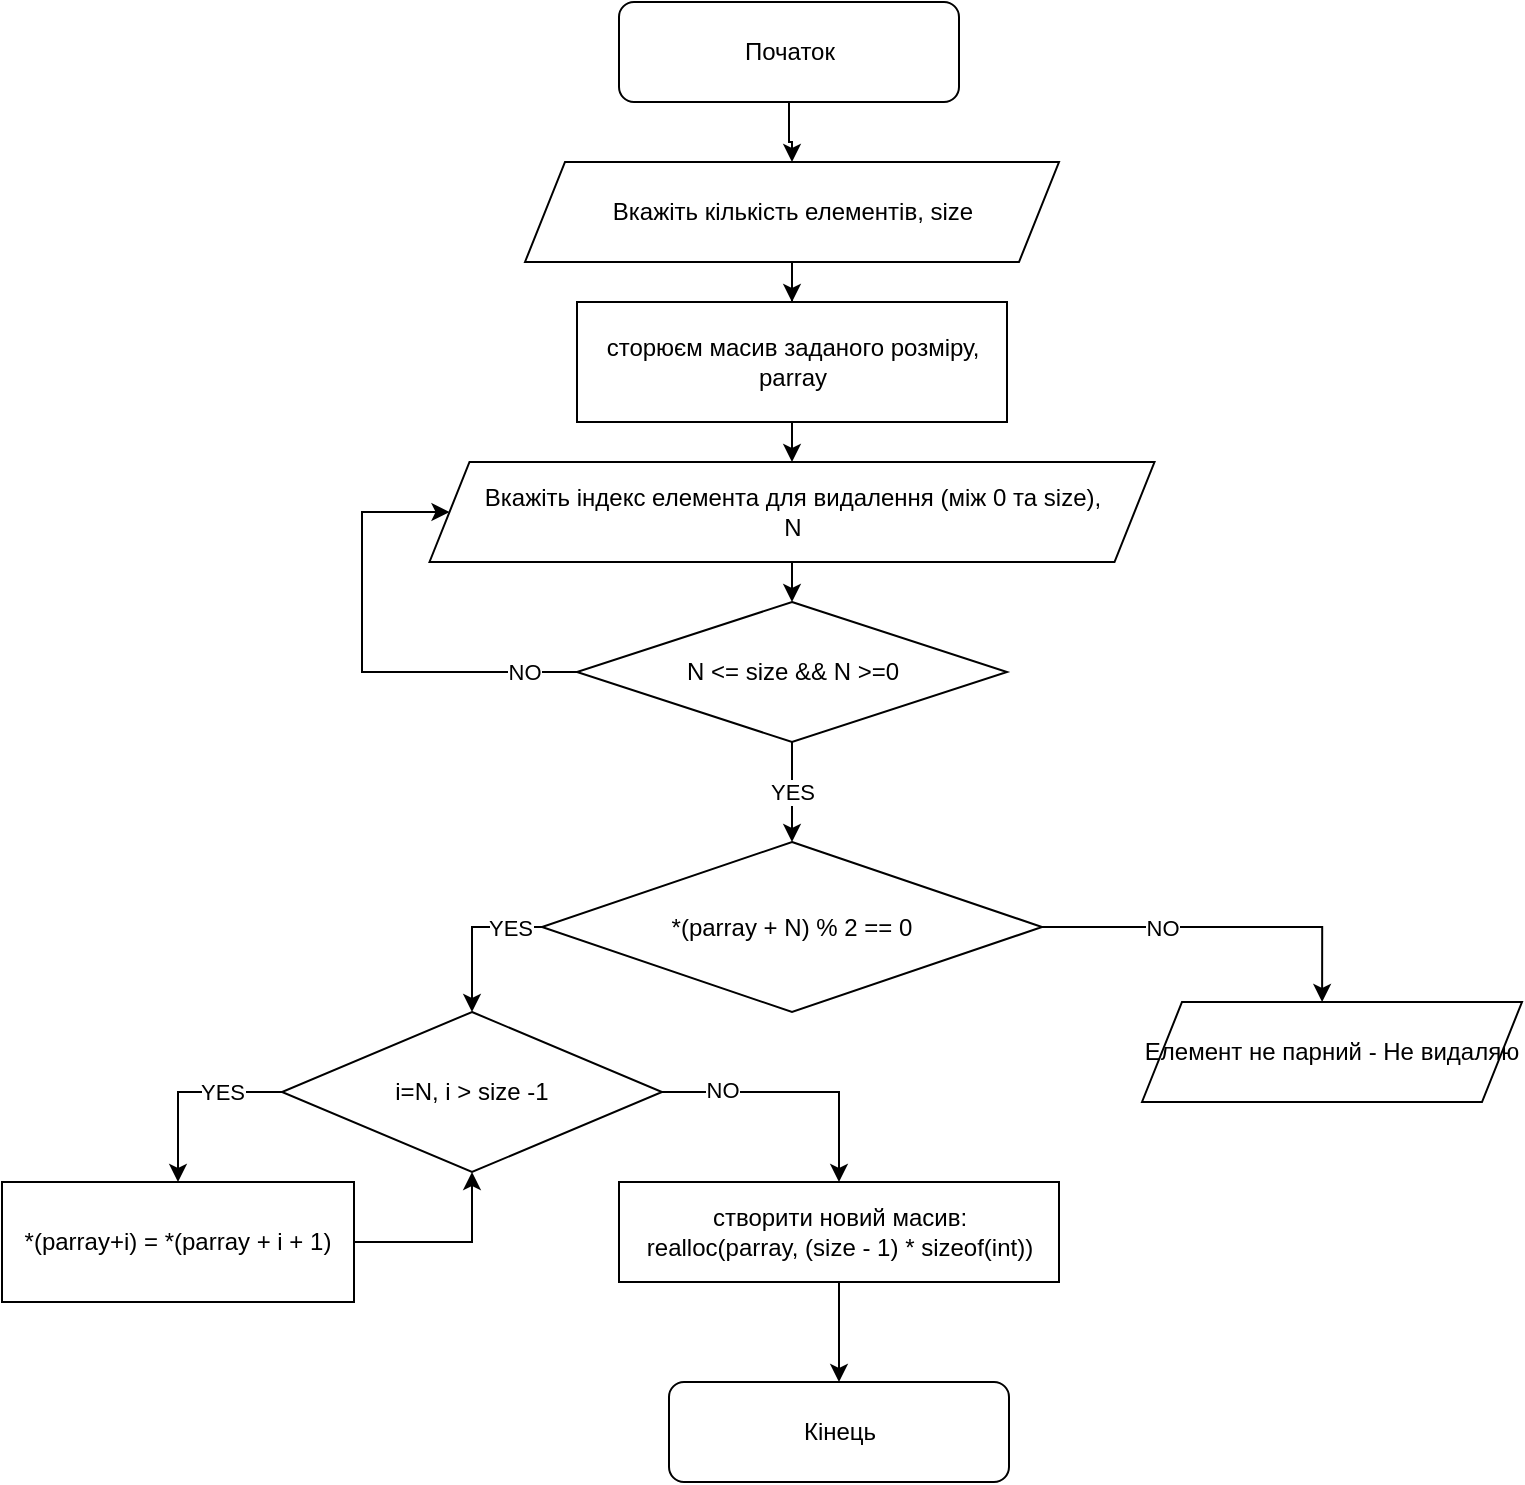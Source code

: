 <mxfile version="14.4.7" type="github" pages="4">
  <diagram id="CwMu4gMXXSNxuIS46OnJ" name="remove-item-from-array">
    <mxGraphModel dx="964" dy="773" grid="1" gridSize="10" guides="1" tooltips="1" connect="1" arrows="1" fold="1" page="1" pageScale="1" pageWidth="827" pageHeight="1169" math="0" shadow="0">
      <root>
        <mxCell id="0" />
        <mxCell id="1" parent="0" />
        <mxCell id="JDvC-G0Teqcu2IkBLSv8-5" style="edgeStyle=orthogonalEdgeStyle;rounded=0;orthogonalLoop=1;jettySize=auto;html=1;entryX=0.5;entryY=0;entryDx=0;entryDy=0;" parent="1" source="JDvC-G0Teqcu2IkBLSv8-1" target="JDvC-G0Teqcu2IkBLSv8-2" edge="1">
          <mxGeometry relative="1" as="geometry" />
        </mxCell>
        <mxCell id="JDvC-G0Teqcu2IkBLSv8-1" value="Початок" style="rounded=1;whiteSpace=wrap;html=1;" parent="1" vertex="1">
          <mxGeometry x="338.5" y="60" width="170" height="50" as="geometry" />
        </mxCell>
        <mxCell id="JDvC-G0Teqcu2IkBLSv8-4" style="edgeStyle=orthogonalEdgeStyle;rounded=0;orthogonalLoop=1;jettySize=auto;html=1;" parent="1" source="JDvC-G0Teqcu2IkBLSv8-2" target="JDvC-G0Teqcu2IkBLSv8-3" edge="1">
          <mxGeometry relative="1" as="geometry" />
        </mxCell>
        <mxCell id="JDvC-G0Teqcu2IkBLSv8-2" value="Вкажіть кількість елементів, size" style="shape=parallelogram;perimeter=parallelogramPerimeter;whiteSpace=wrap;html=1;fixedSize=1;" parent="1" vertex="1">
          <mxGeometry x="291.5" y="140" width="267" height="50" as="geometry" />
        </mxCell>
        <mxCell id="JDvC-G0Teqcu2IkBLSv8-8" style="edgeStyle=orthogonalEdgeStyle;rounded=0;orthogonalLoop=1;jettySize=auto;html=1;" parent="1" source="JDvC-G0Teqcu2IkBLSv8-3" target="JDvC-G0Teqcu2IkBLSv8-7" edge="1">
          <mxGeometry relative="1" as="geometry" />
        </mxCell>
        <mxCell id="JDvC-G0Teqcu2IkBLSv8-3" value="сторюєм масив заданого розміру, parray" style="rounded=0;whiteSpace=wrap;html=1;" parent="1" vertex="1">
          <mxGeometry x="317.5" y="210" width="215" height="60" as="geometry" />
        </mxCell>
        <mxCell id="JDvC-G0Teqcu2IkBLSv8-12" style="edgeStyle=orthogonalEdgeStyle;rounded=0;orthogonalLoop=1;jettySize=auto;html=1;exitX=0.5;exitY=1;exitDx=0;exitDy=0;entryX=0.5;entryY=0;entryDx=0;entryDy=0;" parent="1" source="JDvC-G0Teqcu2IkBLSv8-7" target="JDvC-G0Teqcu2IkBLSv8-10" edge="1">
          <mxGeometry relative="1" as="geometry" />
        </mxCell>
        <mxCell id="JDvC-G0Teqcu2IkBLSv8-7" value="Вкажіть індекс елемента для видалення (між 0 та size), &lt;br&gt;N" style="shape=parallelogram;perimeter=parallelogramPerimeter;whiteSpace=wrap;html=1;fixedSize=1;" parent="1" vertex="1">
          <mxGeometry x="243.75" y="290" width="362.5" height="50" as="geometry" />
        </mxCell>
        <mxCell id="JDvC-G0Teqcu2IkBLSv8-11" value="NO" style="edgeStyle=orthogonalEdgeStyle;rounded=0;orthogonalLoop=1;jettySize=auto;html=1;entryX=0;entryY=0.5;entryDx=0;entryDy=0;exitX=0;exitY=0.5;exitDx=0;exitDy=0;" parent="1" source="JDvC-G0Teqcu2IkBLSv8-10" target="JDvC-G0Teqcu2IkBLSv8-7" edge="1">
          <mxGeometry x="-0.766" relative="1" as="geometry">
            <mxPoint x="170" y="410" as="targetPoint" />
            <Array as="points">
              <mxPoint x="210" y="395" />
              <mxPoint x="210" y="315" />
            </Array>
            <mxPoint as="offset" />
          </mxGeometry>
        </mxCell>
        <mxCell id="JDvC-G0Teqcu2IkBLSv8-34" value="YES" style="edgeStyle=orthogonalEdgeStyle;rounded=0;orthogonalLoop=1;jettySize=auto;html=1;exitX=0.5;exitY=1;exitDx=0;exitDy=0;entryX=0.5;entryY=0;entryDx=0;entryDy=0;" parent="1" source="JDvC-G0Teqcu2IkBLSv8-10" target="JDvC-G0Teqcu2IkBLSv8-16" edge="1">
          <mxGeometry relative="1" as="geometry" />
        </mxCell>
        <mxCell id="JDvC-G0Teqcu2IkBLSv8-10" value="N &amp;lt;= size &amp;amp;&amp;amp; N &amp;gt;=0 " style="rhombus;whiteSpace=wrap;html=1;" parent="1" vertex="1">
          <mxGeometry x="317.5" y="360" width="215" height="70" as="geometry" />
        </mxCell>
        <mxCell id="JDvC-G0Teqcu2IkBLSv8-19" style="edgeStyle=orthogonalEdgeStyle;rounded=0;orthogonalLoop=1;jettySize=auto;html=1;exitX=1;exitY=0.5;exitDx=0;exitDy=0;entryX=0.474;entryY=0;entryDx=0;entryDy=0;entryPerimeter=0;" parent="1" source="JDvC-G0Teqcu2IkBLSv8-16" target="JDvC-G0Teqcu2IkBLSv8-21" edge="1">
          <mxGeometry relative="1" as="geometry">
            <mxPoint x="680" y="540" as="targetPoint" />
            <Array as="points">
              <mxPoint x="690" y="523" />
            </Array>
          </mxGeometry>
        </mxCell>
        <mxCell id="JDvC-G0Teqcu2IkBLSv8-20" value="&lt;div&gt;NO&lt;/div&gt;" style="edgeLabel;html=1;align=center;verticalAlign=middle;resizable=0;points=[];" parent="JDvC-G0Teqcu2IkBLSv8-19" vertex="1" connectable="0">
          <mxGeometry x="-0.323" y="-3" relative="1" as="geometry">
            <mxPoint x="-0.3" y="-3.01" as="offset" />
          </mxGeometry>
        </mxCell>
        <mxCell id="JDvC-G0Teqcu2IkBLSv8-22" style="edgeStyle=orthogonalEdgeStyle;rounded=0;orthogonalLoop=1;jettySize=auto;html=1;entryX=0.5;entryY=0;entryDx=0;entryDy=0;exitX=0;exitY=0.5;exitDx=0;exitDy=0;" parent="1" source="JDvC-G0Teqcu2IkBLSv8-16" target="JDvC-G0Teqcu2IkBLSv8-25" edge="1">
          <mxGeometry relative="1" as="geometry">
            <mxPoint x="160" y="550" as="targetPoint" />
          </mxGeometry>
        </mxCell>
        <mxCell id="JDvC-G0Teqcu2IkBLSv8-23" value="&lt;div&gt;YES&lt;/div&gt;" style="edgeLabel;html=1;align=center;verticalAlign=middle;resizable=0;points=[];" parent="JDvC-G0Teqcu2IkBLSv8-22" vertex="1" connectable="0">
          <mxGeometry x="-0.173" relative="1" as="geometry">
            <mxPoint x="15.86" y="-0.01" as="offset" />
          </mxGeometry>
        </mxCell>
        <mxCell id="JDvC-G0Teqcu2IkBLSv8-16" value="*(parray + N) % 2 == 0" style="rhombus;whiteSpace=wrap;html=1;" parent="1" vertex="1">
          <mxGeometry x="300" y="480" width="250" height="85" as="geometry" />
        </mxCell>
        <mxCell id="JDvC-G0Teqcu2IkBLSv8-21" value="Елемент не парний - Не видаляю" style="shape=parallelogram;perimeter=parallelogramPerimeter;whiteSpace=wrap;html=1;fixedSize=1;" parent="1" vertex="1">
          <mxGeometry x="600" y="560" width="190" height="50" as="geometry" />
        </mxCell>
        <mxCell id="JDvC-G0Teqcu2IkBLSv8-39" style="edgeStyle=orthogonalEdgeStyle;rounded=0;orthogonalLoop=1;jettySize=auto;html=1;exitX=1;exitY=0.5;exitDx=0;exitDy=0;entryX=0.5;entryY=0;entryDx=0;entryDy=0;" parent="1" source="JDvC-G0Teqcu2IkBLSv8-25" target="JDvC-G0Teqcu2IkBLSv8-30" edge="1">
          <mxGeometry relative="1" as="geometry">
            <mxPoint x="450" y="604.931" as="targetPoint" />
          </mxGeometry>
        </mxCell>
        <mxCell id="JDvC-G0Teqcu2IkBLSv8-40" value="NO" style="edgeLabel;html=1;align=center;verticalAlign=middle;resizable=0;points=[];" parent="JDvC-G0Teqcu2IkBLSv8-39" vertex="1" connectable="0">
          <mxGeometry x="-0.557" y="1" relative="1" as="geometry">
            <mxPoint as="offset" />
          </mxGeometry>
        </mxCell>
        <mxCell id="JDvC-G0Teqcu2IkBLSv8-25" value="i=N, i &amp;gt; size -1" style="rhombus;whiteSpace=wrap;html=1;" parent="1" vertex="1">
          <mxGeometry x="170" y="565" width="190" height="80" as="geometry" />
        </mxCell>
        <mxCell id="JDvC-G0Teqcu2IkBLSv8-42" style="edgeStyle=orthogonalEdgeStyle;rounded=0;orthogonalLoop=1;jettySize=auto;html=1;" parent="1" source="JDvC-G0Teqcu2IkBLSv8-30" target="JDvC-G0Teqcu2IkBLSv8-41" edge="1">
          <mxGeometry relative="1" as="geometry" />
        </mxCell>
        <mxCell id="JDvC-G0Teqcu2IkBLSv8-30" value="створити новий масив:&lt;br&gt;realloc(parray, (size - 1) * sizeof(int))&lt;br&gt;" style="rounded=0;whiteSpace=wrap;html=1;" parent="1" vertex="1">
          <mxGeometry x="338.5" y="650" width="220" height="50" as="geometry" />
        </mxCell>
        <mxCell id="JDvC-G0Teqcu2IkBLSv8-38" style="edgeStyle=orthogonalEdgeStyle;rounded=0;orthogonalLoop=1;jettySize=auto;html=1;entryX=0.5;entryY=1;entryDx=0;entryDy=0;" parent="1" source="JDvC-G0Teqcu2IkBLSv8-26" target="JDvC-G0Teqcu2IkBLSv8-25" edge="1">
          <mxGeometry relative="1" as="geometry">
            <mxPoint x="300" y="680" as="targetPoint" />
            <Array as="points">
              <mxPoint x="265" y="680" />
            </Array>
          </mxGeometry>
        </mxCell>
        <mxCell id="JDvC-G0Teqcu2IkBLSv8-26" value="*(parray+i) = *(parray + i + 1)" style="rounded=0;whiteSpace=wrap;html=1;" parent="1" vertex="1">
          <mxGeometry x="30" y="650" width="176" height="60" as="geometry" />
        </mxCell>
        <mxCell id="JDvC-G0Teqcu2IkBLSv8-36" style="edgeStyle=orthogonalEdgeStyle;rounded=0;orthogonalLoop=1;jettySize=auto;html=1;exitX=0;exitY=0.5;exitDx=0;exitDy=0;entryX=0.5;entryY=0;entryDx=0;entryDy=0;" parent="1" source="JDvC-G0Teqcu2IkBLSv8-25" target="JDvC-G0Teqcu2IkBLSv8-26" edge="1">
          <mxGeometry relative="1" as="geometry">
            <mxPoint x="160" y="605" as="sourcePoint" />
            <mxPoint x="413" y="720" as="targetPoint" />
            <Array as="points" />
          </mxGeometry>
        </mxCell>
        <mxCell id="JDvC-G0Teqcu2IkBLSv8-37" value="YES" style="edgeLabel;html=1;align=center;verticalAlign=middle;resizable=0;points=[];" parent="JDvC-G0Teqcu2IkBLSv8-36" vertex="1" connectable="0">
          <mxGeometry x="0.104" y="2" relative="1" as="geometry">
            <mxPoint x="20" y="-2.12" as="offset" />
          </mxGeometry>
        </mxCell>
        <mxCell id="JDvC-G0Teqcu2IkBLSv8-41" value="Кінець" style="rounded=1;whiteSpace=wrap;html=1;" parent="1" vertex="1">
          <mxGeometry x="363.5" y="750" width="170" height="50" as="geometry" />
        </mxCell>
      </root>
    </mxGraphModel>
  </diagram>
  <diagram id="qjLPkaCp88UolJsLhVW7" name="insert-row-with-random-index">
    <mxGraphModel dx="964" dy="773" grid="1" gridSize="10" guides="1" tooltips="1" connect="1" arrows="1" fold="1" page="1" pageScale="1" pageWidth="827" pageHeight="1169" math="0" shadow="0">
      <root>
        <mxCell id="ExyaXrcnVxCl1iXp7SVX-0" />
        <mxCell id="ExyaXrcnVxCl1iXp7SVX-1" parent="ExyaXrcnVxCl1iXp7SVX-0" />
        <mxCell id="omn0lCCTDXnrKaU_kSrw-59" style="edgeStyle=orthogonalEdgeStyle;rounded=0;orthogonalLoop=1;jettySize=auto;html=1;exitX=0.001;exitY=0.165;exitDx=0;exitDy=0;exitPerimeter=0;" parent="ExyaXrcnVxCl1iXp7SVX-1" source="omn0lCCTDXnrKaU_kSrw-55" edge="1">
          <mxGeometry relative="1" as="geometry">
            <mxPoint x="231" y="570" as="targetPoint" />
            <Array as="points">
              <mxPoint x="376" y="636" />
              <mxPoint x="376" y="570" />
              <mxPoint x="231" y="570" />
            </Array>
          </mxGeometry>
        </mxCell>
        <mxCell id="omn0lCCTDXnrKaU_kSrw-55" value="" style="rounded=0;whiteSpace=wrap;html=1;" parent="ExyaXrcnVxCl1iXp7SVX-1" vertex="1">
          <mxGeometry x="441" y="577.5" width="330" height="355" as="geometry" />
        </mxCell>
        <mxCell id="omn0lCCTDXnrKaU_kSrw-0" style="edgeStyle=orthogonalEdgeStyle;rounded=0;orthogonalLoop=1;jettySize=auto;html=1;entryX=0.5;entryY=0;entryDx=0;entryDy=0;" parent="ExyaXrcnVxCl1iXp7SVX-1" source="omn0lCCTDXnrKaU_kSrw-1" target="omn0lCCTDXnrKaU_kSrw-3" edge="1">
          <mxGeometry relative="1" as="geometry" />
        </mxCell>
        <mxCell id="omn0lCCTDXnrKaU_kSrw-1" value="Початок" style="rounded=1;whiteSpace=wrap;html=1;" parent="ExyaXrcnVxCl1iXp7SVX-1" vertex="1">
          <mxGeometry x="331" y="60" width="170" height="50" as="geometry" />
        </mxCell>
        <mxCell id="omn0lCCTDXnrKaU_kSrw-2" style="edgeStyle=orthogonalEdgeStyle;rounded=0;orthogonalLoop=1;jettySize=auto;html=1;" parent="ExyaXrcnVxCl1iXp7SVX-1" source="omn0lCCTDXnrKaU_kSrw-3" target="omn0lCCTDXnrKaU_kSrw-5" edge="1">
          <mxGeometry relative="1" as="geometry" />
        </mxCell>
        <mxCell id="omn0lCCTDXnrKaU_kSrw-3" value="Вкажіть рядки, стовбці&lt;br&gt; rows, cols" style="shape=parallelogram;perimeter=parallelogramPerimeter;whiteSpace=wrap;html=1;fixedSize=1;" parent="ExyaXrcnVxCl1iXp7SVX-1" vertex="1">
          <mxGeometry x="282.5" y="130" width="267" height="50" as="geometry" />
        </mxCell>
        <mxCell id="omn0lCCTDXnrKaU_kSrw-4" style="edgeStyle=orthogonalEdgeStyle;rounded=0;orthogonalLoop=1;jettySize=auto;html=1;" parent="ExyaXrcnVxCl1iXp7SVX-1" source="omn0lCCTDXnrKaU_kSrw-5" target="omn0lCCTDXnrKaU_kSrw-7" edge="1">
          <mxGeometry relative="1" as="geometry" />
        </mxCell>
        <mxCell id="omn0lCCTDXnrKaU_kSrw-5" value="сторюєм масив заданого розміру, parray" style="rounded=0;whiteSpace=wrap;html=1;" parent="ExyaXrcnVxCl1iXp7SVX-1" vertex="1">
          <mxGeometry x="308.5" y="200" width="215" height="60" as="geometry" />
        </mxCell>
        <mxCell id="omn0lCCTDXnrKaU_kSrw-6" style="edgeStyle=orthogonalEdgeStyle;rounded=0;orthogonalLoop=1;jettySize=auto;html=1;exitX=0.5;exitY=1;exitDx=0;exitDy=0;entryX=0.5;entryY=0;entryDx=0;entryDy=0;" parent="ExyaXrcnVxCl1iXp7SVX-1" source="omn0lCCTDXnrKaU_kSrw-7" edge="1">
          <mxGeometry relative="1" as="geometry">
            <mxPoint x="416" y="350" as="targetPoint" />
          </mxGeometry>
        </mxCell>
        <mxCell id="omn0lCCTDXnrKaU_kSrw-7" value="Вкажіть індекс нового рядка &lt;br&gt;new_rows_position" style="shape=parallelogram;perimeter=parallelogramPerimeter;whiteSpace=wrap;html=1;fixedSize=1;" parent="ExyaXrcnVxCl1iXp7SVX-1" vertex="1">
          <mxGeometry x="234.75" y="280" width="362.5" height="50" as="geometry" />
        </mxCell>
        <mxCell id="omn0lCCTDXnrKaU_kSrw-26" value="Кінець" style="rounded=1;whiteSpace=wrap;html=1;" parent="ExyaXrcnVxCl1iXp7SVX-1" vertex="1">
          <mxGeometry x="325" y="990" width="170" height="50" as="geometry" />
        </mxCell>
        <mxCell id="omn0lCCTDXnrKaU_kSrw-31" style="edgeStyle=orthogonalEdgeStyle;rounded=0;orthogonalLoop=1;jettySize=auto;html=1;exitX=1;exitY=0.5;exitDx=0;exitDy=0;entryX=0.5;entryY=0;entryDx=0;entryDy=0;" parent="ExyaXrcnVxCl1iXp7SVX-1" source="omn0lCCTDXnrKaU_kSrw-28" edge="1">
          <mxGeometry relative="1" as="geometry">
            <mxPoint x="643.5" y="430" as="targetPoint" />
            <Array as="points">
              <mxPoint x="644" y="393" />
            </Array>
          </mxGeometry>
        </mxCell>
        <mxCell id="omn0lCCTDXnrKaU_kSrw-33" value="&lt;div&gt;YES&lt;/div&gt;" style="edgeLabel;html=1;align=center;verticalAlign=middle;resizable=0;points=[];" parent="omn0lCCTDXnrKaU_kSrw-31" vertex="1" connectable="0">
          <mxGeometry x="-0.449" y="-1" relative="1" as="geometry">
            <mxPoint x="-12.33" y="-1" as="offset" />
          </mxGeometry>
        </mxCell>
        <mxCell id="omn0lCCTDXnrKaU_kSrw-32" style="edgeStyle=orthogonalEdgeStyle;rounded=0;orthogonalLoop=1;jettySize=auto;html=1;exitX=0;exitY=0.5;exitDx=0;exitDy=0;entryX=0.5;entryY=0;entryDx=0;entryDy=0;" parent="ExyaXrcnVxCl1iXp7SVX-1" source="omn0lCCTDXnrKaU_kSrw-28" target="omn0lCCTDXnrKaU_kSrw-29" edge="1">
          <mxGeometry relative="1" as="geometry">
            <mxPoint x="241" y="402.667" as="targetPoint" />
          </mxGeometry>
        </mxCell>
        <mxCell id="omn0lCCTDXnrKaU_kSrw-34" value="NO" style="edgeLabel;html=1;align=center;verticalAlign=middle;resizable=0;points=[];" parent="omn0lCCTDXnrKaU_kSrw-32" vertex="1" connectable="0">
          <mxGeometry x="-0.64" y="-1" relative="1" as="geometry">
            <mxPoint as="offset" />
          </mxGeometry>
        </mxCell>
        <mxCell id="omn0lCCTDXnrKaU_kSrw-28" value="new_rows_position &amp;gt; rows" style="rhombus;whiteSpace=wrap;html=1;" parent="ExyaXrcnVxCl1iXp7SVX-1" vertex="1">
          <mxGeometry x="316" y="352.5" width="200" height="80" as="geometry" />
        </mxCell>
        <mxCell id="omn0lCCTDXnrKaU_kSrw-47" style="edgeStyle=orthogonalEdgeStyle;rounded=0;orthogonalLoop=1;jettySize=auto;html=1;exitX=1;exitY=0.5;exitDx=0;exitDy=0;entryX=0.5;entryY=0;entryDx=0;entryDy=0;" parent="ExyaXrcnVxCl1iXp7SVX-1" source="omn0lCCTDXnrKaU_kSrw-29" target="omn0lCCTDXnrKaU_kSrw-38" edge="1">
          <mxGeometry relative="1" as="geometry">
            <mxPoint x="421" y="455.167" as="targetPoint" />
          </mxGeometry>
        </mxCell>
        <mxCell id="omn0lCCTDXnrKaU_kSrw-29" value="new_rows_count = rows + 1&lt;br&gt;realloc(parray, nrc * cols * sizeof(int))" style="rounded=0;whiteSpace=wrap;html=1;" parent="ExyaXrcnVxCl1iXp7SVX-1" vertex="1">
          <mxGeometry x="131" y="430" width="200" height="50" as="geometry" />
        </mxCell>
        <mxCell id="omn0lCCTDXnrKaU_kSrw-40" style="edgeStyle=orthogonalEdgeStyle;rounded=0;orthogonalLoop=1;jettySize=auto;html=1;exitX=1;exitY=0.5;exitDx=0;exitDy=0;entryX=0;entryY=0.5;entryDx=0;entryDy=0;" parent="ExyaXrcnVxCl1iXp7SVX-1" source="omn0lCCTDXnrKaU_kSrw-38" target="omn0lCCTDXnrKaU_kSrw-39" edge="1">
          <mxGeometry relative="1" as="geometry" />
        </mxCell>
        <mxCell id="omn0lCCTDXnrKaU_kSrw-41" value="YES" style="edgeLabel;html=1;align=center;verticalAlign=middle;resizable=0;points=[];" parent="omn0lCCTDXnrKaU_kSrw-40" vertex="1" connectable="0">
          <mxGeometry x="-0.327" y="-1" relative="1" as="geometry">
            <mxPoint as="offset" />
          </mxGeometry>
        </mxCell>
        <mxCell id="omn0lCCTDXnrKaU_kSrw-48" style="edgeStyle=orthogonalEdgeStyle;rounded=0;orthogonalLoop=1;jettySize=auto;html=1;entryX=0.5;entryY=0;entryDx=0;entryDy=0;" parent="ExyaXrcnVxCl1iXp7SVX-1" source="omn0lCCTDXnrKaU_kSrw-38" target="omn0lCCTDXnrKaU_kSrw-49" edge="1">
          <mxGeometry relative="1" as="geometry">
            <mxPoint x="186" y="535" as="targetPoint" />
            <Array as="points">
              <mxPoint x="231" y="535" />
            </Array>
          </mxGeometry>
        </mxCell>
        <mxCell id="omn0lCCTDXnrKaU_kSrw-38" value="new_rows_count &amp;gt; rows" style="rhombus;whiteSpace=wrap;html=1;" parent="ExyaXrcnVxCl1iXp7SVX-1" vertex="1">
          <mxGeometry x="324.75" y="495" width="182.5" height="80" as="geometry" />
        </mxCell>
        <mxCell id="omn0lCCTDXnrKaU_kSrw-39" value="нічого не робим" style="rounded=0;whiteSpace=wrap;html=1;" parent="ExyaXrcnVxCl1iXp7SVX-1" vertex="1">
          <mxGeometry x="611" y="505" width="120" height="60" as="geometry" />
        </mxCell>
        <mxCell id="omn0lCCTDXnrKaU_kSrw-46" style="edgeStyle=orthogonalEdgeStyle;rounded=0;orthogonalLoop=1;jettySize=auto;html=1;entryX=0.5;entryY=0;entryDx=0;entryDy=0;" parent="ExyaXrcnVxCl1iXp7SVX-1" source="omn0lCCTDXnrKaU_kSrw-45" target="omn0lCCTDXnrKaU_kSrw-38" edge="1">
          <mxGeometry relative="1" as="geometry">
            <mxPoint x="421" y="455" as="targetPoint" />
            <Array as="points">
              <mxPoint x="416" y="455" />
            </Array>
          </mxGeometry>
        </mxCell>
        <mxCell id="omn0lCCTDXnrKaU_kSrw-45" value="new_rows_count = new_rows_position" style="rounded=0;whiteSpace=wrap;html=1;" parent="ExyaXrcnVxCl1iXp7SVX-1" vertex="1">
          <mxGeometry x="491" y="430" width="230" height="50" as="geometry" />
        </mxCell>
        <mxCell id="omn0lCCTDXnrKaU_kSrw-50" value="YES" style="edgeStyle=orthogonalEdgeStyle;rounded=0;orthogonalLoop=1;jettySize=auto;html=1;entryX=0;entryY=0.5;entryDx=0;entryDy=0;" parent="ExyaXrcnVxCl1iXp7SVX-1" target="omn0lCCTDXnrKaU_kSrw-55" edge="1">
          <mxGeometry relative="1" as="geometry">
            <mxPoint x="441" y="622.5" as="targetPoint" />
            <mxPoint x="231" y="680" as="sourcePoint" />
            <Array as="points">
              <mxPoint x="231" y="688" />
              <mxPoint x="231" y="753" />
            </Array>
          </mxGeometry>
        </mxCell>
        <mxCell id="g2jxsYWN7nl2hJwSQd4j-1" style="edgeStyle=orthogonalEdgeStyle;rounded=0;orthogonalLoop=1;jettySize=auto;html=1;entryX=0.5;entryY=0;entryDx=0;entryDy=0;" parent="ExyaXrcnVxCl1iXp7SVX-1" source="omn0lCCTDXnrKaU_kSrw-49" target="g2jxsYWN7nl2hJwSQd4j-0" edge="1">
          <mxGeometry relative="1" as="geometry">
            <Array as="points">
              <mxPoint x="50" y="663" />
              <mxPoint x="50" y="777" />
              <mxPoint x="90" y="777" />
            </Array>
          </mxGeometry>
        </mxCell>
        <mxCell id="g2jxsYWN7nl2hJwSQd4j-2" value="NO" style="edgeLabel;html=1;align=center;verticalAlign=middle;resizable=0;points=[];" parent="g2jxsYWN7nl2hJwSQd4j-1" vertex="1" connectable="0">
          <mxGeometry x="-0.237" y="4" relative="1" as="geometry">
            <mxPoint as="offset" />
          </mxGeometry>
        </mxCell>
        <mxCell id="omn0lCCTDXnrKaU_kSrw-49" value="old_last_index=rows*cols&lt;br&gt;si = new_row_position * cols&lt;br&gt;new_last_index = new_rows_count * cols &lt;br&gt;old_last_index &amp;gt; new_rows_count" style="rhombus;whiteSpace=wrap;html=1;" parent="ExyaXrcnVxCl1iXp7SVX-1" vertex="1">
          <mxGeometry x="76" y="600" width="310" height="125" as="geometry" />
        </mxCell>
        <mxCell id="omn0lCCTDXnrKaU_kSrw-53" style="edgeStyle=orthogonalEdgeStyle;rounded=0;orthogonalLoop=1;jettySize=auto;html=1;" parent="ExyaXrcnVxCl1iXp7SVX-1" source="omn0lCCTDXnrKaU_kSrw-51" target="omn0lCCTDXnrKaU_kSrw-52" edge="1">
          <mxGeometry relative="1" as="geometry" />
        </mxCell>
        <mxCell id="omn0lCCTDXnrKaU_kSrw-51" value="змістити елементи до правого краю&lt;br&gt;*(new_parray + nli) = *(new_parray + oli);" style="rounded=0;whiteSpace=wrap;html=1;" parent="ExyaXrcnVxCl1iXp7SVX-1" vertex="1">
          <mxGeometry x="486" y="592.5" width="240" height="60" as="geometry" />
        </mxCell>
        <mxCell id="omn0lCCTDXnrKaU_kSrw-57" style="edgeStyle=orthogonalEdgeStyle;rounded=0;orthogonalLoop=1;jettySize=auto;html=1;" parent="ExyaXrcnVxCl1iXp7SVX-1" source="omn0lCCTDXnrKaU_kSrw-52" target="omn0lCCTDXnrKaU_kSrw-56" edge="1">
          <mxGeometry relative="1" as="geometry" />
        </mxCell>
        <mxCell id="omn0lCCTDXnrKaU_kSrw-58" value="YES" style="edgeLabel;html=1;align=center;verticalAlign=middle;resizable=0;points=[];" parent="omn0lCCTDXnrKaU_kSrw-57" vertex="1" connectable="0">
          <mxGeometry x="-0.251" y="2" relative="1" as="geometry">
            <mxPoint as="offset" />
          </mxGeometry>
        </mxCell>
        <mxCell id="omn0lCCTDXnrKaU_kSrw-52" value="&lt;div&gt;si &amp;lt;= *(new_parray + old_last_index) &lt;br&gt;&amp;amp;&amp;amp;&lt;br&gt;&lt;/div&gt;&lt;div&gt;si + cols &amp;gt; *(new_parray + old_last_index&lt;/div&gt;" style="rhombus;whiteSpace=wrap;html=1;" parent="ExyaXrcnVxCl1iXp7SVX-1" vertex="1">
          <mxGeometry x="444.75" y="690" width="322.5" height="130" as="geometry" />
        </mxCell>
        <mxCell id="omn0lCCTDXnrKaU_kSrw-56" value="заповнити нулями&lt;br&gt;*(new_parray + oli) = 0" style="rounded=0;whiteSpace=wrap;html=1;" parent="ExyaXrcnVxCl1iXp7SVX-1" vertex="1">
          <mxGeometry x="536" y="860" width="140" height="60" as="geometry" />
        </mxCell>
        <mxCell id="g2jxsYWN7nl2hJwSQd4j-3" style="edgeStyle=orthogonalEdgeStyle;rounded=0;orthogonalLoop=1;jettySize=auto;html=1;entryX=0.5;entryY=0;entryDx=0;entryDy=0;" parent="ExyaXrcnVxCl1iXp7SVX-1" source="g2jxsYWN7nl2hJwSQd4j-0" target="omn0lCCTDXnrKaU_kSrw-26" edge="1">
          <mxGeometry relative="1" as="geometry">
            <mxPoint x="400" y="860" as="targetPoint" />
          </mxGeometry>
        </mxCell>
        <mxCell id="g2jxsYWN7nl2hJwSQd4j-0" value="Вивести новий масив" style="shape=parallelogram;perimeter=parallelogramPerimeter;whiteSpace=wrap;html=1;fixedSize=1;" parent="ExyaXrcnVxCl1iXp7SVX-1" vertex="1">
          <mxGeometry x="30" y="830" width="120" height="60" as="geometry" />
        </mxCell>
      </root>
    </mxGraphModel>
  </diagram>
  <diagram id="gNpwghlxpAmQX121dTjR" name="add_column">
    <mxGraphModel dx="2037" dy="1147" grid="1" gridSize="10" guides="1" tooltips="1" connect="1" arrows="1" fold="1" page="1" pageScale="1" pageWidth="827" pageHeight="1169" math="0" shadow="0">
      <root>
        <mxCell id="z3KA319LQn1jaVcElDIb-0" />
        <mxCell id="z3KA319LQn1jaVcElDIb-1" parent="z3KA319LQn1jaVcElDIb-0" />
        <mxCell id="DTVbCTSlUzaHCl_NlLSh-71" style="edgeStyle=orthogonalEdgeStyle;rounded=0;orthogonalLoop=1;jettySize=auto;html=1;entryX=0.5;entryY=1;entryDx=0;entryDy=0;" edge="1" parent="z3KA319LQn1jaVcElDIb-1" source="DTVbCTSlUzaHCl_NlLSh-69" target="DTVbCTSlUzaHCl_NlLSh-28">
          <mxGeometry relative="1" as="geometry">
            <mxPoint x="350" y="810" as="targetPoint" />
            <Array as="points">
              <mxPoint x="403" y="880" />
            </Array>
          </mxGeometry>
        </mxCell>
        <mxCell id="DTVbCTSlUzaHCl_NlLSh-69" value="" style="rounded=0;whiteSpace=wrap;html=1;" vertex="1" parent="z3KA319LQn1jaVcElDIb-1">
          <mxGeometry x="465" y="620" width="350" height="380" as="geometry" />
        </mxCell>
        <mxCell id="DTVbCTSlUzaHCl_NlLSh-2" style="edgeStyle=orthogonalEdgeStyle;rounded=0;orthogonalLoop=1;jettySize=auto;html=1;entryX=0.5;entryY=0;entryDx=0;entryDy=0;" edge="1" parent="z3KA319LQn1jaVcElDIb-1" source="DTVbCTSlUzaHCl_NlLSh-3" target="DTVbCTSlUzaHCl_NlLSh-5">
          <mxGeometry relative="1" as="geometry" />
        </mxCell>
        <mxCell id="DTVbCTSlUzaHCl_NlLSh-3" value="Початок" style="rounded=1;whiteSpace=wrap;html=1;" vertex="1" parent="z3KA319LQn1jaVcElDIb-1">
          <mxGeometry x="331" y="60" width="170" height="50" as="geometry" />
        </mxCell>
        <mxCell id="DTVbCTSlUzaHCl_NlLSh-4" style="edgeStyle=orthogonalEdgeStyle;rounded=0;orthogonalLoop=1;jettySize=auto;html=1;" edge="1" parent="z3KA319LQn1jaVcElDIb-1" source="DTVbCTSlUzaHCl_NlLSh-5" target="DTVbCTSlUzaHCl_NlLSh-7">
          <mxGeometry relative="1" as="geometry" />
        </mxCell>
        <mxCell id="DTVbCTSlUzaHCl_NlLSh-5" value="Введіть кількість рядків і колонок n, m" style="shape=parallelogram;perimeter=parallelogramPerimeter;whiteSpace=wrap;html=1;fixedSize=1;" vertex="1" parent="z3KA319LQn1jaVcElDIb-1">
          <mxGeometry x="282.5" y="130" width="267" height="50" as="geometry" />
        </mxCell>
        <mxCell id="DTVbCTSlUzaHCl_NlLSh-7" value="сторюєм матрицю заданого розміру, matrix" style="rounded=0;whiteSpace=wrap;html=1;" vertex="1" parent="z3KA319LQn1jaVcElDIb-1">
          <mxGeometry x="308.5" y="200" width="215" height="60" as="geometry" />
        </mxCell>
        <mxCell id="DTVbCTSlUzaHCl_NlLSh-40" style="edgeStyle=orthogonalEdgeStyle;rounded=0;orthogonalLoop=1;jettySize=auto;html=1;exitX=0;exitY=0.5;exitDx=0;exitDy=0;entryX=0.5;entryY=1;entryDx=0;entryDy=0;" edge="1" parent="z3KA319LQn1jaVcElDIb-1" source="DTVbCTSlUzaHCl_NlLSh-9" target="DTVbCTSlUzaHCl_NlLSh-15">
          <mxGeometry relative="1" as="geometry">
            <mxPoint x="410" y="410" as="targetPoint" />
            <Array as="points">
              <mxPoint x="416" y="410" />
            </Array>
          </mxGeometry>
        </mxCell>
        <mxCell id="DTVbCTSlUzaHCl_NlLSh-9" value="Введіть значення для matrix" style="shape=parallelogram;perimeter=parallelogramPerimeter;whiteSpace=wrap;html=1;fixedSize=1;" vertex="1" parent="z3KA319LQn1jaVcElDIb-1">
          <mxGeometry x="502.38" y="390" width="207.25" height="40" as="geometry" />
        </mxCell>
        <mxCell id="DTVbCTSlUzaHCl_NlLSh-10" value="Кінець" style="rounded=1;whiteSpace=wrap;html=1;" vertex="1" parent="z3KA319LQn1jaVcElDIb-1">
          <mxGeometry x="310" y="1030" width="170" height="50" as="geometry" />
        </mxCell>
        <mxCell id="DTVbCTSlUzaHCl_NlLSh-47" style="edgeStyle=orthogonalEdgeStyle;rounded=0;orthogonalLoop=1;jettySize=auto;html=1;entryX=0.5;entryY=0;entryDx=0;entryDy=0;exitX=1;exitY=0.5;exitDx=0;exitDy=0;" edge="1" parent="z3KA319LQn1jaVcElDIb-1" source="DTVbCTSlUzaHCl_NlLSh-28">
          <mxGeometry relative="1" as="geometry">
            <mxPoint x="635" y="620" as="targetPoint" />
            <Array as="points">
              <mxPoint x="635" y="595" />
            </Array>
          </mxGeometry>
        </mxCell>
        <mxCell id="DTVbCTSlUzaHCl_NlLSh-49" value="YES" style="edgeLabel;html=1;align=center;verticalAlign=middle;resizable=0;points=[];" vertex="1" connectable="0" parent="DTVbCTSlUzaHCl_NlLSh-47">
          <mxGeometry x="-0.17" y="2" relative="1" as="geometry">
            <mxPoint y="-8" as="offset" />
          </mxGeometry>
        </mxCell>
        <mxCell id="DTVbCTSlUzaHCl_NlLSh-67" style="edgeStyle=orthogonalEdgeStyle;rounded=0;orthogonalLoop=1;jettySize=auto;html=1;entryX=0.5;entryY=0;entryDx=0;entryDy=0;" edge="1" parent="z3KA319LQn1jaVcElDIb-1" source="DTVbCTSlUzaHCl_NlLSh-28" target="DTVbCTSlUzaHCl_NlLSh-66">
          <mxGeometry relative="1" as="geometry">
            <mxPoint x="150" y="595" as="targetPoint" />
          </mxGeometry>
        </mxCell>
        <mxCell id="DTVbCTSlUzaHCl_NlLSh-68" value="NO" style="edgeLabel;html=1;align=center;verticalAlign=middle;resizable=0;points=[];" vertex="1" connectable="0" parent="DTVbCTSlUzaHCl_NlLSh-67">
          <mxGeometry x="-0.351" y="-1" relative="1" as="geometry">
            <mxPoint as="offset" />
          </mxGeometry>
        </mxCell>
        <mxCell id="DTVbCTSlUzaHCl_NlLSh-28" value="i=new_size-1, items_in_row = 1; &lt;br&gt;i &amp;gt; 0;" style="rhombus;whiteSpace=wrap;html=1;" vertex="1" parent="z3KA319LQn1jaVcElDIb-1">
          <mxGeometry x="282.5" y="550" width="240" height="90" as="geometry" />
        </mxCell>
        <mxCell id="DTVbCTSlUzaHCl_NlLSh-38" style="edgeStyle=orthogonalEdgeStyle;rounded=0;orthogonalLoop=1;jettySize=auto;html=1;entryX=0.5;entryY=0;entryDx=0;entryDy=0;" edge="1" parent="z3KA319LQn1jaVcElDIb-1" source="DTVbCTSlUzaHCl_NlLSh-15" target="DTVbCTSlUzaHCl_NlLSh-9">
          <mxGeometry relative="1" as="geometry">
            <mxPoint x="600" y="340" as="targetPoint" />
            <Array as="points">
              <mxPoint x="606" y="340" />
            </Array>
          </mxGeometry>
        </mxCell>
        <mxCell id="DTVbCTSlUzaHCl_NlLSh-39" value="YES" style="edgeLabel;html=1;align=center;verticalAlign=middle;resizable=0;points=[];" vertex="1" connectable="0" parent="DTVbCTSlUzaHCl_NlLSh-38">
          <mxGeometry x="-0.428" y="2" relative="1" as="geometry">
            <mxPoint x="4.01" y="-8" as="offset" />
          </mxGeometry>
        </mxCell>
        <mxCell id="DTVbCTSlUzaHCl_NlLSh-41" style="edgeStyle=orthogonalEdgeStyle;rounded=0;orthogonalLoop=1;jettySize=auto;html=1;exitX=0;exitY=0.5;exitDx=0;exitDy=0;entryX=0.5;entryY=0;entryDx=0;entryDy=0;" edge="1" parent="z3KA319LQn1jaVcElDIb-1" source="DTVbCTSlUzaHCl_NlLSh-15" target="DTVbCTSlUzaHCl_NlLSh-43">
          <mxGeometry relative="1" as="geometry">
            <mxPoint x="170" y="340" as="targetPoint" />
          </mxGeometry>
        </mxCell>
        <mxCell id="DTVbCTSlUzaHCl_NlLSh-42" value="NO" style="edgeLabel;html=1;align=center;verticalAlign=middle;resizable=0;points=[];" vertex="1" connectable="0" parent="DTVbCTSlUzaHCl_NlLSh-41">
          <mxGeometry x="-0.192" y="3" relative="1" as="geometry">
            <mxPoint y="-13" as="offset" />
          </mxGeometry>
        </mxCell>
        <mxCell id="DTVbCTSlUzaHCl_NlLSh-15" value="i &amp;lt; n &amp;amp;&amp;amp; j &amp;lt; m" style="rhombus;whiteSpace=wrap;html=1;" vertex="1" parent="z3KA319LQn1jaVcElDIb-1">
          <mxGeometry x="315.99" y="300" width="200" height="80" as="geometry" />
        </mxCell>
        <mxCell id="DTVbCTSlUzaHCl_NlLSh-37" style="edgeStyle=orthogonalEdgeStyle;rounded=0;orthogonalLoop=1;jettySize=auto;html=1;" edge="1" parent="z3KA319LQn1jaVcElDIb-1" source="DTVbCTSlUzaHCl_NlLSh-7" target="DTVbCTSlUzaHCl_NlLSh-15">
          <mxGeometry relative="1" as="geometry">
            <mxPoint x="416" y="260" as="sourcePoint" />
            <mxPoint x="416.1" y="400" as="targetPoint" />
          </mxGeometry>
        </mxCell>
        <mxCell id="DTVbCTSlUzaHCl_NlLSh-45" style="edgeStyle=orthogonalEdgeStyle;rounded=0;orthogonalLoop=1;jettySize=auto;html=1;exitX=0.5;exitY=1;exitDx=0;exitDy=0;entryX=0.5;entryY=0;entryDx=0;entryDy=0;" edge="1" parent="z3KA319LQn1jaVcElDIb-1" source="DTVbCTSlUzaHCl_NlLSh-43" target="DTVbCTSlUzaHCl_NlLSh-44">
          <mxGeometry relative="1" as="geometry" />
        </mxCell>
        <mxCell id="DTVbCTSlUzaHCl_NlLSh-43" value="Вивести matrix" style="shape=parallelogram;perimeter=parallelogramPerimeter;whiteSpace=wrap;html=1;fixedSize=1;" vertex="1" parent="z3KA319LQn1jaVcElDIb-1">
          <mxGeometry x="101.25" y="390" width="207.25" height="40" as="geometry" />
        </mxCell>
        <mxCell id="DTVbCTSlUzaHCl_NlLSh-46" style="edgeStyle=orthogonalEdgeStyle;rounded=0;orthogonalLoop=1;jettySize=auto;html=1;exitX=0.5;exitY=1;exitDx=0;exitDy=0;entryX=0.5;entryY=0;entryDx=0;entryDy=0;" edge="1" parent="z3KA319LQn1jaVcElDIb-1" source="DTVbCTSlUzaHCl_NlLSh-44" target="DTVbCTSlUzaHCl_NlLSh-28">
          <mxGeometry relative="1" as="geometry" />
        </mxCell>
        <mxCell id="DTVbCTSlUzaHCl_NlLSh-44" value="new_m = m + 1; new_size = n * new_m; last_element = n * m - 1;&lt;br&gt;new_matrix = realloc(matrix, new_size * sizeof(int));" style="rounded=0;whiteSpace=wrap;html=1;" vertex="1" parent="z3KA319LQn1jaVcElDIb-1">
          <mxGeometry x="150" y="460" width="510" height="60" as="geometry" />
        </mxCell>
        <mxCell id="DTVbCTSlUzaHCl_NlLSh-51" style="edgeStyle=orthogonalEdgeStyle;rounded=0;orthogonalLoop=1;jettySize=auto;html=1;exitX=0;exitY=0.5;exitDx=0;exitDy=0;" edge="1" parent="z3KA319LQn1jaVcElDIb-1" source="DTVbCTSlUzaHCl_NlLSh-50" target="DTVbCTSlUzaHCl_NlLSh-54">
          <mxGeometry relative="1" as="geometry" />
        </mxCell>
        <mxCell id="DTVbCTSlUzaHCl_NlLSh-55" value="NO" style="edgeLabel;html=1;align=center;verticalAlign=middle;resizable=0;points=[];" vertex="1" connectable="0" parent="DTVbCTSlUzaHCl_NlLSh-51">
          <mxGeometry x="-0.48" y="2" relative="1" as="geometry">
            <mxPoint x="2.5" y="-12" as="offset" />
          </mxGeometry>
        </mxCell>
        <mxCell id="DTVbCTSlUzaHCl_NlLSh-53" value="YES" style="edgeStyle=orthogonalEdgeStyle;rounded=0;orthogonalLoop=1;jettySize=auto;html=1;exitX=1;exitY=0.5;exitDx=0;exitDy=0;" edge="1" parent="z3KA319LQn1jaVcElDIb-1" source="DTVbCTSlUzaHCl_NlLSh-50" target="DTVbCTSlUzaHCl_NlLSh-52">
          <mxGeometry x="-0.429" y="10" relative="1" as="geometry">
            <Array as="points">
              <mxPoint x="750" y="650" />
            </Array>
            <mxPoint as="offset" />
          </mxGeometry>
        </mxCell>
        <mxCell id="DTVbCTSlUzaHCl_NlLSh-62" style="edgeStyle=orthogonalEdgeStyle;rounded=0;orthogonalLoop=1;jettySize=auto;html=1;exitX=0.5;exitY=1;exitDx=0;exitDy=0;" edge="1" parent="z3KA319LQn1jaVcElDIb-1" source="DTVbCTSlUzaHCl_NlLSh-50" target="DTVbCTSlUzaHCl_NlLSh-61">
          <mxGeometry relative="1" as="geometry" />
        </mxCell>
        <mxCell id="DTVbCTSlUzaHCl_NlLSh-50" value="items_in_row == 1" style="rhombus;whiteSpace=wrap;html=1;" vertex="1" parent="z3KA319LQn1jaVcElDIb-1">
          <mxGeometry x="560" y="620" width="150" height="60" as="geometry" />
        </mxCell>
        <mxCell id="DTVbCTSlUzaHCl_NlLSh-52" value="*(new_matrix + i) = 0" style="rounded=0;whiteSpace=wrap;html=1;" vertex="1" parent="z3KA319LQn1jaVcElDIb-1">
          <mxGeometry x="670" y="680" width="120" height="30" as="geometry" />
        </mxCell>
        <mxCell id="DTVbCTSlUzaHCl_NlLSh-57" style="edgeStyle=orthogonalEdgeStyle;rounded=0;orthogonalLoop=1;jettySize=auto;html=1;entryX=0.5;entryY=0;entryDx=0;entryDy=0;" edge="1" parent="z3KA319LQn1jaVcElDIb-1" source="DTVbCTSlUzaHCl_NlLSh-54" target="DTVbCTSlUzaHCl_NlLSh-56">
          <mxGeometry relative="1" as="geometry" />
        </mxCell>
        <mxCell id="DTVbCTSlUzaHCl_NlLSh-54" value="*(new_matrix + i) = 0" style="rounded=0;whiteSpace=wrap;html=1;" vertex="1" parent="z3KA319LQn1jaVcElDIb-1">
          <mxGeometry x="480" y="680" width="120" height="30" as="geometry" />
        </mxCell>
        <mxCell id="DTVbCTSlUzaHCl_NlLSh-58" value="YES" style="edgeStyle=orthogonalEdgeStyle;rounded=0;orthogonalLoop=1;jettySize=auto;html=1;" edge="1" parent="z3KA319LQn1jaVcElDIb-1" source="DTVbCTSlUzaHCl_NlLSh-56" target="DTVbCTSlUzaHCl_NlLSh-59">
          <mxGeometry x="0.2" y="-20" relative="1" as="geometry">
            <mxPoint x="430" y="760" as="targetPoint" />
            <mxPoint as="offset" />
          </mxGeometry>
        </mxCell>
        <mxCell id="DTVbCTSlUzaHCl_NlLSh-56" value="last_element &amp;gt; 0" style="rhombus;whiteSpace=wrap;html=1;" vertex="1" parent="z3KA319LQn1jaVcElDIb-1">
          <mxGeometry x="465" y="730" width="150" height="60" as="geometry" />
        </mxCell>
        <mxCell id="DTVbCTSlUzaHCl_NlLSh-59" value="last_element--" style="rounded=0;whiteSpace=wrap;html=1;" vertex="1" parent="z3KA319LQn1jaVcElDIb-1">
          <mxGeometry x="499.5" y="820" width="81" height="50" as="geometry" />
        </mxCell>
        <mxCell id="DTVbCTSlUzaHCl_NlLSh-64" style="edgeStyle=orthogonalEdgeStyle;rounded=0;orthogonalLoop=1;jettySize=auto;html=1;entryX=0.6;entryY=-0.067;entryDx=0;entryDy=0;entryPerimeter=0;" edge="1" parent="z3KA319LQn1jaVcElDIb-1" source="DTVbCTSlUzaHCl_NlLSh-61" target="DTVbCTSlUzaHCl_NlLSh-63">
          <mxGeometry relative="1" as="geometry">
            <Array as="points">
              <mxPoint x="762" y="910" />
            </Array>
          </mxGeometry>
        </mxCell>
        <mxCell id="DTVbCTSlUzaHCl_NlLSh-65" value="YES" style="edgeLabel;html=1;align=center;verticalAlign=middle;resizable=0;points=[];" vertex="1" connectable="0" parent="DTVbCTSlUzaHCl_NlLSh-64">
          <mxGeometry x="-0.571" y="3" relative="1" as="geometry">
            <mxPoint as="offset" />
          </mxGeometry>
        </mxCell>
        <mxCell id="DTVbCTSlUzaHCl_NlLSh-61" value="items_in_row == new_m" style="rhombus;whiteSpace=wrap;html=1;" vertex="1" parent="z3KA319LQn1jaVcElDIb-1">
          <mxGeometry x="550" y="880" width="170" height="60" as="geometry" />
        </mxCell>
        <mxCell id="DTVbCTSlUzaHCl_NlLSh-63" value="items_in_row = 0" style="rounded=0;whiteSpace=wrap;html=1;" vertex="1" parent="z3KA319LQn1jaVcElDIb-1">
          <mxGeometry x="690" y="940" width="120" height="30" as="geometry" />
        </mxCell>
        <mxCell id="DTVbCTSlUzaHCl_NlLSh-72" style="edgeStyle=orthogonalEdgeStyle;rounded=0;orthogonalLoop=1;jettySize=auto;html=1;" edge="1" parent="z3KA319LQn1jaVcElDIb-1" source="DTVbCTSlUzaHCl_NlLSh-66" target="DTVbCTSlUzaHCl_NlLSh-10">
          <mxGeometry relative="1" as="geometry">
            <mxPoint x="380" y="980" as="targetPoint" />
            <Array as="points">
              <mxPoint x="154" y="840" />
              <mxPoint x="380" y="840" />
            </Array>
          </mxGeometry>
        </mxCell>
        <mxCell id="DTVbCTSlUzaHCl_NlLSh-66" value="Вивести matrix" style="shape=parallelogram;perimeter=parallelogramPerimeter;whiteSpace=wrap;html=1;fixedSize=1;" vertex="1" parent="z3KA319LQn1jaVcElDIb-1">
          <mxGeometry x="50" y="630" width="207.25" height="40" as="geometry" />
        </mxCell>
      </root>
    </mxGraphModel>
  </diagram>
  <diagram id="KlhG_Q2ggWEPgUh2XUMs" name="remove-average">
    <mxGraphModel dx="829" dy="1104" grid="1" gridSize="10" guides="1" tooltips="1" connect="1" arrows="1" fold="1" page="1" pageScale="1" pageWidth="827" pageHeight="1169" math="0" shadow="0">
      <root>
        <mxCell id="pHrUQICsRDdlH5ETUj0j-0" />
        <mxCell id="pHrUQICsRDdlH5ETUj0j-1" parent="pHrUQICsRDdlH5ETUj0j-0" />
        <mxCell id="pHrUQICsRDdlH5ETUj0j-6" value="YES" style="edgeStyle=orthogonalEdgeStyle;rounded=0;orthogonalLoop=1;jettySize=auto;html=1;exitX=1;exitY=0.5;exitDx=0;exitDy=0;" edge="1" parent="pHrUQICsRDdlH5ETUj0j-1" source="pHrUQICsRDdlH5ETUj0j-2">
          <mxGeometry x="-0.143" y="15" relative="1" as="geometry">
            <mxPoint x="330" y="205" as="targetPoint" />
            <Array as="points">
              <mxPoint x="300" y="205" />
              <mxPoint x="300" y="205" />
            </Array>
            <mxPoint as="offset" />
          </mxGeometry>
        </mxCell>
        <mxCell id="pHrUQICsRDdlH5ETUj0j-16" style="edgeStyle=orthogonalEdgeStyle;rounded=0;orthogonalLoop=1;jettySize=auto;html=1;" edge="1" parent="pHrUQICsRDdlH5ETUj0j-1" source="pHrUQICsRDdlH5ETUj0j-2" target="pHrUQICsRDdlH5ETUj0j-12">
          <mxGeometry relative="1" as="geometry" />
        </mxCell>
        <mxCell id="pHrUQICsRDdlH5ETUj0j-2" value="i &amp;lt; SIZE" style="shape=hexagon;perimeter=hexagonPerimeter2;whiteSpace=wrap;html=1;fixedSize=1;" vertex="1" parent="pHrUQICsRDdlH5ETUj0j-1">
          <mxGeometry x="130" y="180" width="130" height="50" as="geometry" />
        </mxCell>
        <mxCell id="pHrUQICsRDdlH5ETUj0j-5" style="edgeStyle=orthogonalEdgeStyle;rounded=0;orthogonalLoop=1;jettySize=auto;html=1;entryX=0.5;entryY=0;entryDx=0;entryDy=0;" edge="1" parent="pHrUQICsRDdlH5ETUj0j-1" source="pHrUQICsRDdlH5ETUj0j-3" target="pHrUQICsRDdlH5ETUj0j-2">
          <mxGeometry relative="1" as="geometry" />
        </mxCell>
        <mxCell id="pHrUQICsRDdlH5ETUj0j-3" value="pa = malloc(SIZE * sizeof(int));" style="rounded=0;whiteSpace=wrap;html=1;" vertex="1" parent="pHrUQICsRDdlH5ETUj0j-1">
          <mxGeometry x="90" y="100" width="210" height="40" as="geometry" />
        </mxCell>
        <mxCell id="pHrUQICsRDdlH5ETUj0j-7" value="*(pa+i) = (rand() % 3) + 1;" style="rounded=0;whiteSpace=wrap;html=1;" vertex="1" parent="pHrUQICsRDdlH5ETUj0j-1">
          <mxGeometry x="329" y="182.5" width="170" height="45" as="geometry" />
        </mxCell>
        <mxCell id="pHrUQICsRDdlH5ETUj0j-14" value="YES" style="edgeStyle=orthogonalEdgeStyle;rounded=0;orthogonalLoop=1;jettySize=auto;html=1;" edge="1" parent="pHrUQICsRDdlH5ETUj0j-1" source="pHrUQICsRDdlH5ETUj0j-12" target="pHrUQICsRDdlH5ETUj0j-13">
          <mxGeometry relative="1" as="geometry" />
        </mxCell>
        <mxCell id="pHrUQICsRDdlH5ETUj0j-17" style="edgeStyle=orthogonalEdgeStyle;rounded=0;orthogonalLoop=1;jettySize=auto;html=1;" edge="1" parent="pHrUQICsRDdlH5ETUj0j-1" source="pHrUQICsRDdlH5ETUj0j-12" target="pHrUQICsRDdlH5ETUj0j-15">
          <mxGeometry relative="1" as="geometry" />
        </mxCell>
        <mxCell id="pHrUQICsRDdlH5ETUj0j-12" value="i &amp;lt; SIZE" style="shape=hexagon;perimeter=hexagonPerimeter2;whiteSpace=wrap;html=1;fixedSize=1;" vertex="1" parent="pHrUQICsRDdlH5ETUj0j-1">
          <mxGeometry x="130" y="263.75" width="130" height="46.25" as="geometry" />
        </mxCell>
        <mxCell id="pHrUQICsRDdlH5ETUj0j-13" value="accum += *(pa+i);" style="rounded=0;whiteSpace=wrap;html=1;" vertex="1" parent="pHrUQICsRDdlH5ETUj0j-1">
          <mxGeometry x="329" y="266.25" width="170" height="37.5" as="geometry" />
        </mxCell>
        <mxCell id="pHrUQICsRDdlH5ETUj0j-33" style="edgeStyle=orthogonalEdgeStyle;rounded=0;orthogonalLoop=1;jettySize=auto;html=1;entryX=0.5;entryY=0;entryDx=0;entryDy=0;" edge="1" parent="pHrUQICsRDdlH5ETUj0j-1" source="pHrUQICsRDdlH5ETUj0j-15" target="pHrUQICsRDdlH5ETUj0j-18">
          <mxGeometry relative="1" as="geometry" />
        </mxCell>
        <mxCell id="pHrUQICsRDdlH5ETUj0j-15" value="average = accum / SIZE;" style="rounded=0;whiteSpace=wrap;html=1;" vertex="1" parent="pHrUQICsRDdlH5ETUj0j-1">
          <mxGeometry x="110" y="330" width="170" height="37.5" as="geometry" />
        </mxCell>
        <mxCell id="pHrUQICsRDdlH5ETUj0j-21" value="YES" style="edgeStyle=orthogonalEdgeStyle;rounded=0;orthogonalLoop=1;jettySize=auto;html=1;entryX=0;entryY=0.5;entryDx=0;entryDy=0;" edge="1" parent="pHrUQICsRDdlH5ETUj0j-1" source="pHrUQICsRDdlH5ETUj0j-18" target="pHrUQICsRDdlH5ETUj0j-20">
          <mxGeometry x="0.002" y="23" relative="1" as="geometry">
            <mxPoint as="offset" />
          </mxGeometry>
        </mxCell>
        <mxCell id="pHrUQICsRDdlH5ETUj0j-34" style="edgeStyle=orthogonalEdgeStyle;rounded=0;orthogonalLoop=1;jettySize=auto;html=1;entryX=0.5;entryY=0;entryDx=0;entryDy=0;" edge="1" parent="pHrUQICsRDdlH5ETUj0j-1" source="pHrUQICsRDdlH5ETUj0j-18" target="pHrUQICsRDdlH5ETUj0j-24">
          <mxGeometry relative="1" as="geometry" />
        </mxCell>
        <mxCell id="pHrUQICsRDdlH5ETUj0j-18" value="i &amp;lt; SIZE" style="shape=hexagon;perimeter=hexagonPerimeter2;whiteSpace=wrap;html=1;fixedSize=1;" vertex="1" parent="pHrUQICsRDdlH5ETUj0j-1">
          <mxGeometry x="130" y="400" width="130" height="46.25" as="geometry" />
        </mxCell>
        <mxCell id="pHrUQICsRDdlH5ETUj0j-19" value="occurences += 1;" style="rounded=0;whiteSpace=wrap;html=1;" vertex="1" parent="pHrUQICsRDdlH5ETUj0j-1">
          <mxGeometry x="510" y="404.38" width="170" height="37.5" as="geometry" />
        </mxCell>
        <mxCell id="pHrUQICsRDdlH5ETUj0j-22" style="edgeStyle=orthogonalEdgeStyle;rounded=0;orthogonalLoop=1;jettySize=auto;html=1;" edge="1" parent="pHrUQICsRDdlH5ETUj0j-1" source="pHrUQICsRDdlH5ETUj0j-20" target="pHrUQICsRDdlH5ETUj0j-19">
          <mxGeometry relative="1" as="geometry" />
        </mxCell>
        <mxCell id="pHrUQICsRDdlH5ETUj0j-23" value="YES" style="edgeLabel;html=1;align=center;verticalAlign=middle;resizable=0;points=[];" vertex="1" connectable="0" parent="pHrUQICsRDdlH5ETUj0j-22">
          <mxGeometry x="-0.2" y="2" relative="1" as="geometry">
            <mxPoint x="-7.16" y="-11.35" as="offset" />
          </mxGeometry>
        </mxCell>
        <mxCell id="pHrUQICsRDdlH5ETUj0j-20" value="*(pa+i) == average" style="rhombus;whiteSpace=wrap;html=1;" vertex="1" parent="pHrUQICsRDdlH5ETUj0j-1">
          <mxGeometry x="329" y="393.13" width="146" height="60" as="geometry" />
        </mxCell>
        <mxCell id="pHrUQICsRDdlH5ETUj0j-35" style="edgeStyle=orthogonalEdgeStyle;rounded=0;orthogonalLoop=1;jettySize=auto;html=1;" edge="1" parent="pHrUQICsRDdlH5ETUj0j-1" source="pHrUQICsRDdlH5ETUj0j-24" target="pHrUQICsRDdlH5ETUj0j-27">
          <mxGeometry relative="1" as="geometry" />
        </mxCell>
        <mxCell id="pHrUQICsRDdlH5ETUj0j-24" value="new_size = SIZE - occurences;&lt;br&gt;&amp;nbsp; new_pa = realloc(pa, new_size * sizeof(int));" style="rounded=0;whiteSpace=wrap;html=1;" vertex="1" parent="pHrUQICsRDdlH5ETUj0j-1">
          <mxGeometry x="65" y="470" width="260" height="50" as="geometry" />
        </mxCell>
        <mxCell id="pHrUQICsRDdlH5ETUj0j-26" value="YES" style="edgeStyle=orthogonalEdgeStyle;rounded=0;orthogonalLoop=1;jettySize=auto;html=1;entryX=0;entryY=0.5;entryDx=0;entryDy=0;" edge="1" parent="pHrUQICsRDdlH5ETUj0j-1" source="pHrUQICsRDdlH5ETUj0j-27" target="pHrUQICsRDdlH5ETUj0j-31">
          <mxGeometry x="0.002" y="23" relative="1" as="geometry">
            <mxPoint as="offset" />
          </mxGeometry>
        </mxCell>
        <mxCell id="pHrUQICsRDdlH5ETUj0j-36" style="edgeStyle=orthogonalEdgeStyle;rounded=0;orthogonalLoop=1;jettySize=auto;html=1;" edge="1" parent="pHrUQICsRDdlH5ETUj0j-1" source="pHrUQICsRDdlH5ETUj0j-27" target="pHrUQICsRDdlH5ETUj0j-32">
          <mxGeometry relative="1" as="geometry" />
        </mxCell>
        <mxCell id="pHrUQICsRDdlH5ETUj0j-27" value="i &amp;lt; SIZE" style="shape=hexagon;perimeter=hexagonPerimeter2;whiteSpace=wrap;html=1;fixedSize=1;" vertex="1" parent="pHrUQICsRDdlH5ETUj0j-1">
          <mxGeometry x="130" y="561.87" width="130" height="46.25" as="geometry" />
        </mxCell>
        <mxCell id="pHrUQICsRDdlH5ETUj0j-28" value="*(new_pa + new_ind) = *(pa+i);&lt;br&gt;&amp;nbsp;&amp;nbsp;&amp;nbsp;&amp;nbsp;&amp;nbsp; new_ind++;" style="rounded=0;whiteSpace=wrap;html=1;" vertex="1" parent="pHrUQICsRDdlH5ETUj0j-1">
          <mxGeometry x="510" y="563" width="190" height="43.75" as="geometry" />
        </mxCell>
        <mxCell id="pHrUQICsRDdlH5ETUj0j-29" style="edgeStyle=orthogonalEdgeStyle;rounded=0;orthogonalLoop=1;jettySize=auto;html=1;" edge="1" parent="pHrUQICsRDdlH5ETUj0j-1" source="pHrUQICsRDdlH5ETUj0j-31" target="pHrUQICsRDdlH5ETUj0j-28">
          <mxGeometry relative="1" as="geometry" />
        </mxCell>
        <mxCell id="pHrUQICsRDdlH5ETUj0j-30" value="YES" style="edgeLabel;html=1;align=center;verticalAlign=middle;resizable=0;points=[];" vertex="1" connectable="0" parent="pHrUQICsRDdlH5ETUj0j-29">
          <mxGeometry x="-0.2" y="2" relative="1" as="geometry">
            <mxPoint x="-9" y="-11.35" as="offset" />
          </mxGeometry>
        </mxCell>
        <mxCell id="pHrUQICsRDdlH5ETUj0j-31" value="*(pa+i) != average" style="rhombus;whiteSpace=wrap;html=1;" vertex="1" parent="pHrUQICsRDdlH5ETUj0j-1">
          <mxGeometry x="329" y="555" width="146" height="60" as="geometry" />
        </mxCell>
        <mxCell id="pHrUQICsRDdlH5ETUj0j-32" value="&lt;div&gt;Вивести список&lt;/div&gt;&lt;div&gt;new_pa&lt;br&gt;&lt;/div&gt;" style="shape=parallelogram;perimeter=parallelogramPerimeter;whiteSpace=wrap;html=1;fixedSize=1;" vertex="1" parent="pHrUQICsRDdlH5ETUj0j-1">
          <mxGeometry x="122.5" y="650" width="145" height="60" as="geometry" />
        </mxCell>
      </root>
    </mxGraphModel>
  </diagram>
</mxfile>
